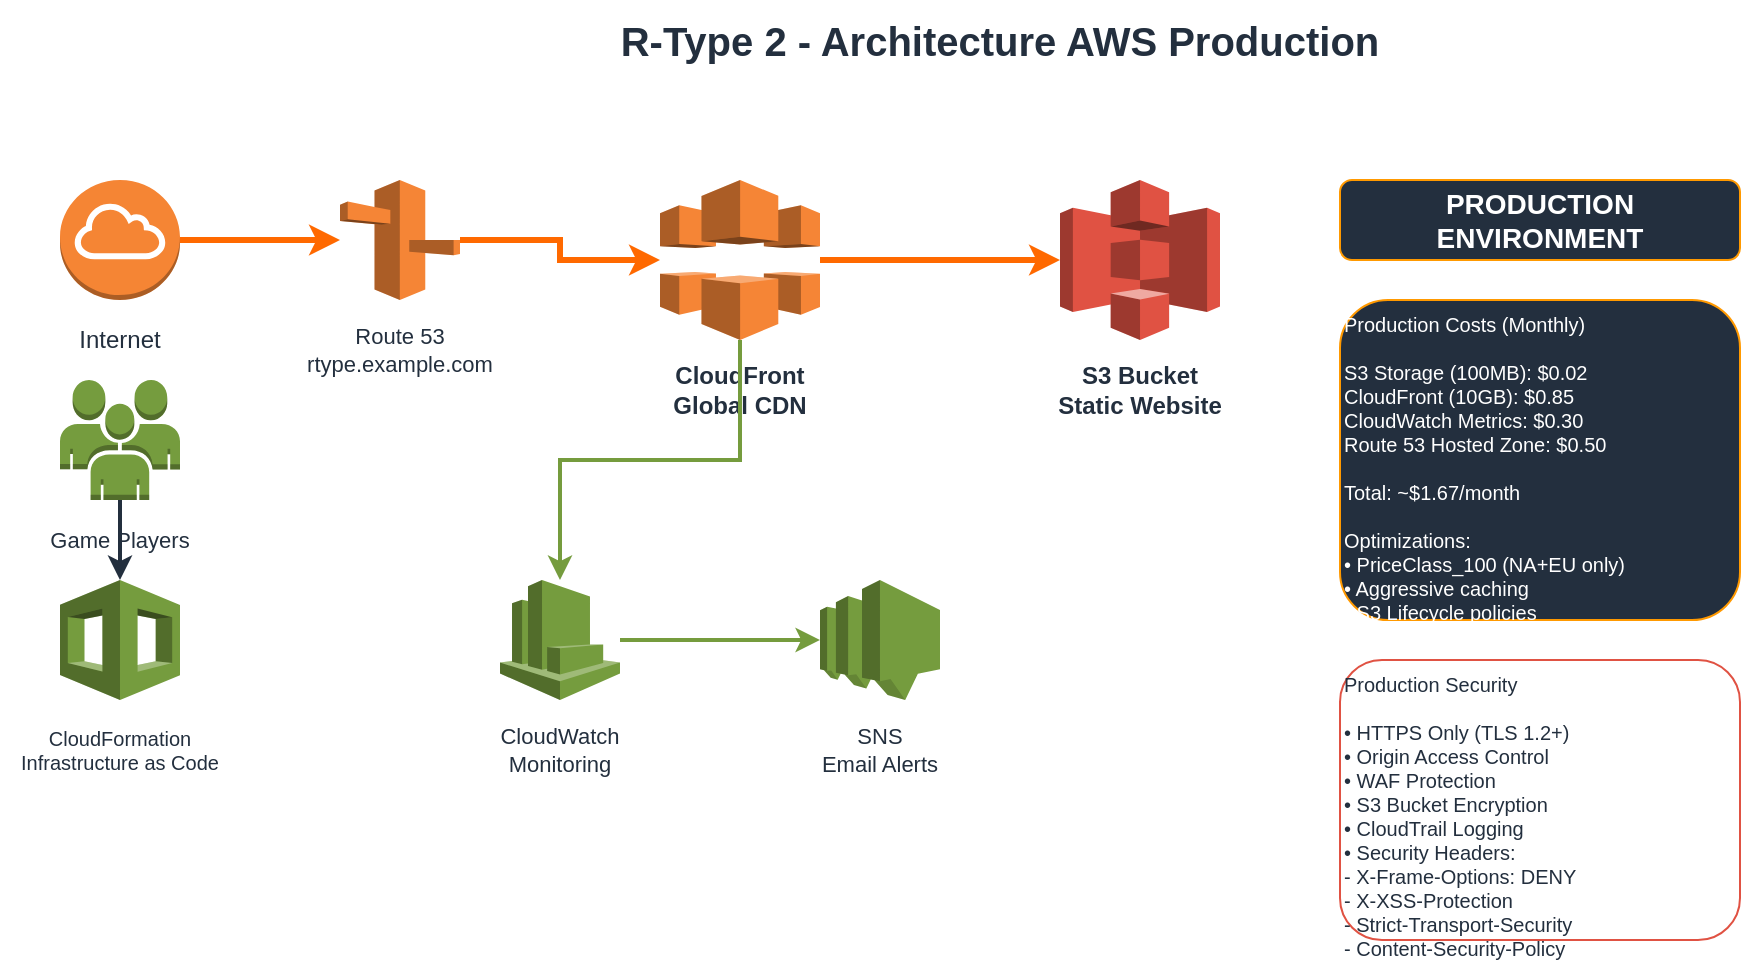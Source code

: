 <mxfile version="22.1.16" type="device">
  <diagram name="AWS Production Architecture" id="aws-prod">
    <mxGraphModel dx="1400" dy="900" grid="1" gridSize="10" guides="1" tooltips="1" connect="1" arrows="1" fold="1" page="1" pageScale="1" pageWidth="1169" pageHeight="827" math="0" shadow="0">
      <root>
        <mxCell id="0" />
        <mxCell id="1" parent="0" />
        
        <!-- Title -->
        <mxCell id="title" value="R-Type 2 - Architecture AWS Production" style="text;html=1;strokeColor=none;fillColor=none;align=center;verticalAlign=middle;whiteSpace=wrap;rounded=0;fontSize=20;fontStyle=1;fontColor=#232F3E;" vertex="1" parent="1">
          <mxGeometry x="300" y="30" width="500" height="40" as="geometry" />
        </mxCell>
        
        <!-- Internet Gateway -->
        <mxCell id="internet" value="" style="outlineConnect=0;dashed=0;verticalLabelPosition=bottom;verticalAlign=top;align=center;html=1;shape=mxgraph.aws3.internet_gateway;fillColor=#F58534;gradientColor=none;" vertex="1" parent="1">
          <mxGeometry x="80" y="120" width="60" height="60" as="geometry" />
        </mxCell>
        <mxCell id="internet-label" value="Internet" style="text;html=1;strokeColor=none;fillColor=none;align=center;verticalAlign=middle;whiteSpace=wrap;rounded=0;fontSize=12;fontColor=#232F3E;" vertex="1" parent="1">
          <mxGeometry x="70" y="190" width="80" height="20" as="geometry" />
        </mxCell>
        
        <!-- Route 53 -->
        <mxCell id="route53" value="" style="outlineConnect=0;dashed=0;verticalLabelPosition=bottom;verticalAlign=top;align=center;html=1;shape=mxgraph.aws3.route_53;fillColor=#F58536;gradientColor=none;" vertex="1" parent="1">
          <mxGeometry x="220" y="120" width="60" height="60" as="geometry" />
        </mxCell>
        <mxCell id="route53-label" value="Route 53&#xa;rtype.example.com" style="text;html=1;strokeColor=none;fillColor=none;align=center;verticalAlign=middle;whiteSpace=wrap;rounded=0;fontSize=11;fontColor=#232F3E;" vertex="1" parent="1">
          <mxGeometry x="190" y="190" width="120" height="30" as="geometry" />
        </mxCell>
        
        <!-- CloudFront -->
        <mxCell id="cloudfront" value="" style="outlineConnect=0;dashed=0;verticalLabelPosition=bottom;verticalAlign=top;align=center;html=1;shape=mxgraph.aws3.cloudfront;fillColor=#F58536;gradientColor=none;" vertex="1" parent="1">
          <mxGeometry x="380" y="120" width="80" height="80" as="geometry" />
        </mxCell>
        <mxCell id="cloudfront-label" value="CloudFront&#xa;Global CDN" style="text;html=1;strokeColor=none;fillColor=none;align=center;verticalAlign=middle;whiteSpace=wrap;rounded=0;fontSize=12;fontColor=#232F3E;fontStyle=1;" vertex="1" parent="1">
          <mxGeometry x="360" y="210" width="120" height="30" as="geometry" />
        </mxCell>
        
        <!-- S3 Bucket -->
        <mxCell id="s3" value="" style="outlineConnect=0;dashed=0;verticalLabelPosition=bottom;verticalAlign=top;align=center;html=1;shape=mxgraph.aws3.s3;fillColor=#E05243;gradientColor=none;" vertex="1" parent="1">
          <mxGeometry x="580" y="120" width="80" height="80" as="geometry" />
        </mxCell>
        <mxCell id="s3-label" value="S3 Bucket&#xa;Static Website" style="text;html=1;strokeColor=none;fillColor=none;align=center;verticalAlign=middle;whiteSpace=wrap;rounded=0;fontSize=12;fontColor=#232F3E;fontStyle=1;" vertex="1" parent="1">
          <mxGeometry x="560" y="210" width="120" height="30" as="geometry" />
        </mxCell>
        
        <!-- CloudWatch -->
        <mxCell id="cloudwatch" value="" style="outlineConnect=0;dashed=0;verticalLabelPosition=bottom;verticalAlign=top;align=center;html=1;shape=mxgraph.aws3.cloudwatch;fillColor=#759C3E;gradientColor=none;" vertex="1" parent="1">
          <mxGeometry x="300" y="320" width="60" height="60" as="geometry" />
        </mxCell>
        <mxCell id="cloudwatch-label" value="CloudWatch&#xa;Monitoring" style="text;html=1;strokeColor=none;fillColor=none;align=center;verticalAlign=middle;whiteSpace=wrap;rounded=0;fontSize=11;fontColor=#232F3E;" vertex="1" parent="1">
          <mxGeometry x="280" y="390" width="100" height="30" as="geometry" />
        </mxCell>
        
        <!-- SNS -->
        <mxCell id="sns" value="" style="outlineConnect=0;dashed=0;verticalLabelPosition=bottom;verticalAlign=top;align=center;html=1;shape=mxgraph.aws3.sns;fillColor=#759C3E;gradientColor=none;" vertex="1" parent="1">
          <mxGeometry x="460" y="320" width="60" height="60" as="geometry" />
        </mxCell>
        <mxCell id="sns-label" value="SNS&#xa;Email Alerts" style="text;html=1;strokeColor=none;fillColor=none;align=center;verticalAlign=middle;whiteSpace=wrap;rounded=0;fontSize=11;fontColor=#232F3E;" vertex="1" parent="1">
          <mxGeometry x="440" y="390" width="100" height="30" as="geometry" />
        </mxCell>
        
        <!-- CloudFormation -->
        <mxCell id="cloudformation" value="" style="outlineConnect=0;dashed=0;verticalLabelPosition=bottom;verticalAlign=top;align=center;html=1;shape=mxgraph.aws3.cloudformation;fillColor=#759C3E;gradientColor=none;" vertex="1" parent="1">
          <mxGeometry x="80" y="320" width="60" height="60" as="geometry" />
        </mxCell>
        <mxCell id="cloudformation-label" value="CloudFormation&#xa;Infrastructure as Code" style="text;html=1;strokeColor=none;fillColor=none;align=center;verticalAlign=middle;whiteSpace=wrap;rounded=0;fontSize=10;fontColor=#232F3E;" vertex="1" parent="1">
          <mxGeometry x="50" y="390" width="120" height="30" as="geometry" />
        </mxCell>
        
        <!-- Users -->
        <mxCell id="users" value="" style="outlineConnect=0;dashed=0;verticalLabelPosition=bottom;verticalAlign=top;align=center;html=1;shape=mxgraph.aws3.users;fillColor=#759C3E;gradientColor=none;" vertex="1" parent="1">
          <mxGeometry x="80" y="220" width="60" height="60" as="geometry" />
        </mxCell>
        <mxCell id="users-label" value="Game Players" style="text;html=1;strokeColor=none;fillColor=none;align=center;verticalAlign=middle;whiteSpace=wrap;rounded=0;fontSize=11;fontColor=#232F3E;" vertex="1" parent="1">
          <mxGeometry x="60" y="290" width="100" height="20" as="geometry" />
        </mxCell>
        
        <!-- Data Flow Arrows -->
        <mxCell id="flow1" style="edgeStyle=orthogonalEdgeStyle;rounded=0;orthogonalLoop=1;jettySize=auto;html=1;exitX=1;exitY=0.5;exitDx=0;exitDy=0;entryX=0;entryY=0.5;entryDx=0;entryDy=0;strokeWidth=3;strokeColor=#FF6900;startArrow=none;startFill=0;endArrow=classic;endFill=1;" edge="1" parent="1" source="internet" target="route53">
          <mxGeometry relative="1" as="geometry" />
        </mxCell>
        
        <mxCell id="flow2" style="edgeStyle=orthogonalEdgeStyle;rounded=0;orthogonalLoop=1;jettySize=auto;html=1;exitX=1;exitY=0.5;exitDx=0;exitDy=0;entryX=0;entryY=0.5;entryDx=0;entryDy=0;strokeWidth=3;strokeColor=#FF6900;startArrow=none;startFill=0;endArrow=classic;endFill=1;" edge="1" parent="1" source="route53" target="cloudfront">
          <mxGeometry relative="1" as="geometry" />
        </mxCell>
        
        <mxCell id="flow3" style="edgeStyle=orthogonalEdgeStyle;rounded=0;orthogonalLoop=1;jettySize=auto;html=1;exitX=1;exitY=0.5;exitDx=0;exitDy=0;entryX=0;entryY=0.5;entryDx=0;entryDy=0;strokeWidth=3;strokeColor=#FF6900;startArrow=none;startFill=0;endArrow=classic;endFill=1;" edge="1" parent="1" source="cloudfront" target="s3">
          <mxGeometry relative="1" as="geometry" />
        </mxCell>
        
        <!-- Monitoring Flow -->
        <mxCell id="monitor1" style="edgeStyle=orthogonalEdgeStyle;rounded=0;orthogonalLoop=1;jettySize=auto;html=1;exitX=0.5;exitY=1;exitDx=0;exitDy=0;entryX=0.5;entryY=0;entryDx=0;entryDy=0;strokeWidth=2;strokeColor=#759C3E;strokeStyle=dashed;startArrow=none;startFill=0;endArrow=classic;endFill=1;" edge="1" parent="1" source="cloudfront" target="cloudwatch">
          <mxGeometry relative="1" as="geometry" />
        </mxCell>
        
        <mxCell id="monitor2" style="edgeStyle=orthogonalEdgeStyle;rounded=0;orthogonalLoop=1;jettySize=auto;html=1;exitX=1;exitY=0.5;exitDx=0;exitDy=0;entryX=0;entryY=0.5;entryDx=0;entryDy=0;strokeWidth=2;strokeColor=#759C3E;strokeStyle=dashed;startArrow=none;startFill=0;endArrow=classic;endFill=1;" edge="1" parent="1" source="cloudwatch" target="sns">
          <mxGeometry relative="1" as="geometry" />
        </mxCell>
        
        <!-- Deployment Flow -->
        <mxCell id="deploy1" style="edgeStyle=orthogonalEdgeStyle;rounded=0;orthogonalLoop=1;jettySize=auto;html=1;exitX=0.5;exitY=1;exitDx=0;exitDy=0;entryX=0.5;entryY=0;entryDx=0;entryDy=0;strokeWidth=2;strokeColor=#232F3E;startArrow=none;startFill=0;endArrow=classic;endFill=1;" edge="1" parent="1" source="users" target="cloudformation">
          <mxGeometry relative="1" as="geometry" />
        </mxCell>
        
        <!-- Production Environment Box -->
        <mxCell id="prod-env" value="PRODUCTION ENVIRONMENT" style="rounded=1;whiteSpace=wrap;html=1;fillColor=#232F3E;strokeColor=#FF9900;fontColor=#FFFFFF;fontSize=14;fontStyle=1;" vertex="1" parent="1">
          <mxGeometry x="720" y="120" width="200" height="40" as="geometry" />
        </mxCell>
        
        <!-- Cost Information -->
        <mxCell id="cost-box" value="Production Costs (Monthly)&#xa;&#xa;S3 Storage (100MB): $0.02&#xa;CloudFront (10GB): $0.85&#xa;CloudWatch Metrics: $0.30&#xa;Route 53 Hosted Zone: $0.50&#xa;&#xa;Total: ~$1.67/month&#xa;&#xa;Optimizations:&#xa;• PriceClass_100 (NA+EU only)&#xa;• Aggressive caching&#xa;• S3 Lifecycle policies" style="text;html=1;strokeColor=#FF9900;fillColor=#232F3E;align=left;verticalAlign=top;whiteSpace=wrap;rounded=1;fontSize=10;fontColor=#FFFFFF;" vertex="1" parent="1">
          <mxGeometry x="720" y="180" width="200" height="160" as="geometry" />
        </mxCell>
        
        <!-- Security Features -->
        <mxCell id="security-box" value="Production Security&#xa;&#xa;• HTTPS Only (TLS 1.2+)&#xa;• Origin Access Control&#xa;• WAF Protection&#xa;• S3 Bucket Encryption&#xa;• CloudTrail Logging&#xa;• Security Headers:&#xa;  - X-Frame-Options: DENY&#xa;  - X-XSS-Protection&#xa;  - Strict-Transport-Security&#xa;  - Content-Security-Policy" style="text;html=1;strokeColor=#E05243;fillColor=#FFFFFF;align=left;verticalAlign=top;whiteSpace=wrap;rounded=1;fontSize=10;fontColor=#232F3E;" vertex="1" parent="1">
          <mxGeometry x="720" y="360" width="200" height="140" as="geometry" />
        </mxCell>
        
        <!-- Performance Metrics -->
        <mxCell id="performance-box" value="Production Performance&#xa;&#xa;Target Metrics:&#xa;• Cache Hit Rate: >95%&#xa;• Error Rate: <1%&#xa;• Origin Latency: <100ms&#xa;• Global Edge Locations&#xa;• HTTP/2 &amp; Brotli Compression&#xa;&#xa;Monitoring:&#xa;• Real-time dashboards&#xa;• Automated alerts&#xa;• Performance budgets" style="text;html=1;strokeColor=#759C3E;fillColor=#FFFFFF;align=left;verticalAlign=top;whiteSpace=wrap;rounded=1;fontSize=10;fontColor=#232F3E;" vertex="1" parent="1">
          <mxGeometry x="720" y="520" width="200" height="140" as="geometry" />
        </mxCell>
        
        <!-- Deployment Pipeline -->
        <mxCell id="pipeline-box" value="Production Deployment&#xa;&#xa;Automated Pipeline:&#xa;1. Code commit to main&#xa;2. Build optimization&#xa;3. Security scanning&#xa;4. CloudFormation deploy&#xa;5. S3 sync with versioning&#xa;6. CloudFront invalidation&#xa;7. Health checks&#xa;8. Rollback capability&#xa;&#xa;Zero-downtime deployments" style="text;html=1;strokeColor=#232F3E;fillColor=#FFFFFF;align=left;verticalAlign=top;whiteSpace=wrap;rounded=1;fontSize=10;fontColor=#232F3E;" vertex="1" parent="1">
          <mxGeometry x="80" y="460" width="200" height="160" as="geometry" />
        </mxCell>
        
        <!-- High Availability -->
        <mxCell id="ha-box" value="High Availability&#xa;&#xa;• Multi-AZ S3 replication&#xa;• Global CloudFront edge&#xa;• 99.99% SLA target&#xa;• Automatic failover&#xa;• Health monitoring&#xa;• Disaster recovery&#xa;&#xa;Backup Strategy:&#xa;• S3 versioning enabled&#xa;• Cross-region backup&#xa;• Point-in-time recovery" style="text;html=1;strokeColor=#F58536;fillColor=#FFFFFF;align=left;verticalAlign=top;whiteSpace=wrap;rounded=1;fontSize=10;fontColor=#232F3E;" vertex="1" parent="1">
          <mxGeometry x="320" y="460" width="200" height="160" as="geometry" />
        </mxCell>
        
        <!-- Compliance -->
        <mxCell id="compliance-box" value="Production Compliance&#xa;&#xa;• GDPR compliant&#xa;• SOC 2 Type II&#xa;• ISO 27001 aligned&#xa;• Data encryption at rest&#xa;• Data encryption in transit&#xa;• Access logging&#xa;• Audit trails&#xa;• Privacy controls" style="text;html=1;strokeColor=#E05243;fillColor=#FFFFFF;align=left;verticalAlign=top;whiteSpace=wrap;rounded=1;fontSize=10;fontColor=#232F3E;" vertex="1" parent="1">
          <mxGeometry x="560" y="460" width="140" height="160" as="geometry" />
        </mxCell>
        
        <!-- AWS Region -->
        <mxCell id="region" value="AWS Region: us-east-1 (Primary)&#xa;Backup: us-west-2" style="rounded=1;whiteSpace=wrap;html=1;fillColor=#FF9900;strokeColor=#232F3E;fontColor=#232F3E;fontSize=12;fontStyle=1;" vertex="1" parent="1">
          <mxGeometry x="300" y="80" width="250" height="30" as="geometry" />
        </mxCell>
        
        <!-- Legend -->
        <mxCell id="legend" value="Data Flow Legend&#xa;&#xa;━━━ User Traffic (Orange)&#xa;┅┅┅ Monitoring (Green)&#xa;━━━ Deployment (Black)" style="text;html=1;strokeColor=#232F3E;fillColor=#F0F0F0;align=left;verticalAlign=top;whiteSpace=wrap;rounded=1;fontSize=10;fontColor=#232F3E;" vertex="1" parent="1">
          <mxGeometry x="80" y="640" width="160" height="80" as="geometry" />
        </mxCell>
        
        <!-- Production Labels -->
        <mxCell id="prod-label1" value="PROD" style="text;html=1;strokeColor=#FF0000;fillColor=#FF0000;align=center;verticalAlign=middle;whiteSpace=wrap;rounded=1;fontSize=8;fontColor=#FFFFFF;fontStyle=1;" vertex="1" parent="1">
          <mxGeometry x="240" y="100" width="30" height="15" as="geometry" />
        </mxCell>
        
        <mxCell id="prod-label2" value="PROD" style="text;html=1;strokeColor=#FF0000;fillColor=#FF0000;align=center;verticalAlign=middle;whiteSpace=wrap;rounded=1;fontSize=8;fontColor=#FFFFFF;fontStyle=1;" vertex="1" parent="1">
          <mxGeometry x="440" y="100" width="30" height="15" as="geometry" />
        </mxCell>
        
        <mxCell id="prod-label3" value="PROD" style="text;html=1;strokeColor=#FF0000;fillColor=#FF0000;align=center;verticalAlign=middle;whiteSpace=wrap;rounded=1;fontSize=8;fontColor=#FFFFFF;fontStyle=1;" vertex="1" parent="1">
          <mxGeometry x="640" y="100" width="30" height="15" as="geometry" />
        </mxCell>
      </root>
    </mxGraphModel>
  </diagram>
</mxfile>
